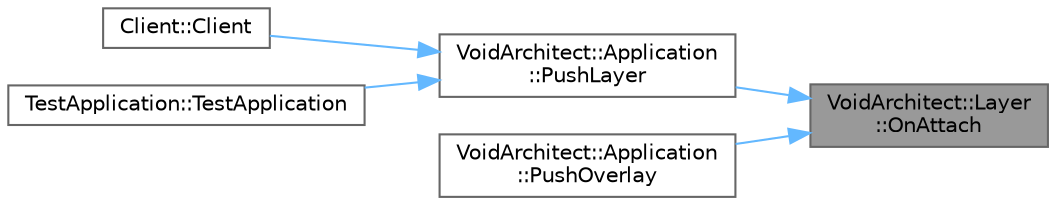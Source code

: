 digraph "VoidArchitect::Layer::OnAttach"
{
 // LATEX_PDF_SIZE
  bgcolor="transparent";
  edge [fontname=Helvetica,fontsize=10,labelfontname=Helvetica,labelfontsize=10];
  node [fontname=Helvetica,fontsize=10,shape=box,height=0.2,width=0.4];
  rankdir="RL";
  Node1 [id="Node000001",label="VoidArchitect::Layer\l::OnAttach",height=0.2,width=0.4,color="gray40", fillcolor="grey60", style="filled", fontcolor="black",tooltip=" "];
  Node1 -> Node2 [id="edge1_Node000001_Node000002",dir="back",color="steelblue1",style="solid",tooltip=" "];
  Node2 [id="Node000002",label="VoidArchitect::Application\l::PushLayer",height=0.2,width=0.4,color="grey40", fillcolor="white", style="filled",URL="$class_void_architect_1_1_application.html#a57a6b5cf026c6ffc899139b59fb02199",tooltip=" "];
  Node2 -> Node3 [id="edge2_Node000002_Node000003",dir="back",color="steelblue1",style="solid",tooltip=" "];
  Node3 [id="Node000003",label="Client::Client",height=0.2,width=0.4,color="grey40", fillcolor="white", style="filled",URL="$class_client.html#ae51af7aa6b8f591496a8f6a4a87a14bf",tooltip=" "];
  Node2 -> Node4 [id="edge3_Node000002_Node000004",dir="back",color="steelblue1",style="solid",tooltip=" "];
  Node4 [id="Node000004",label="TestApplication::TestApplication",height=0.2,width=0.4,color="grey40", fillcolor="white", style="filled",URL="$class_test_application.html#a25907e98ea5db76b79134e54148cd1fa",tooltip="Constructor - Set up test layer."];
  Node1 -> Node5 [id="edge4_Node000001_Node000005",dir="back",color="steelblue1",style="solid",tooltip=" "];
  Node5 [id="Node000005",label="VoidArchitect::Application\l::PushOverlay",height=0.2,width=0.4,color="grey40", fillcolor="white", style="filled",URL="$class_void_architect_1_1_application.html#a572298b4e98aedb2ed7de3afd1a23f68",tooltip=" "];
}
